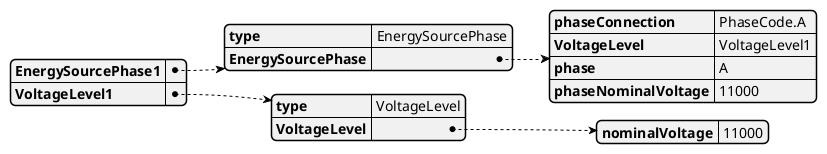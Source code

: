 @startjson
{
  "EnergySourcePhase1": {
    "type": "EnergySourcePhase",
    "EnergySourcePhase": {
      "phaseConnection": "PhaseCode.A",
      "VoltageLevel": "VoltageLevel1",
      "phase": "A",
      "phaseNominalVoltage": "11000"
    }
  },
  "VoltageLevel1": {
    "type": "VoltageLevel",
    "VoltageLevel": {
      "nominalVoltage": "11000"
    }
  }
}
@endjson
